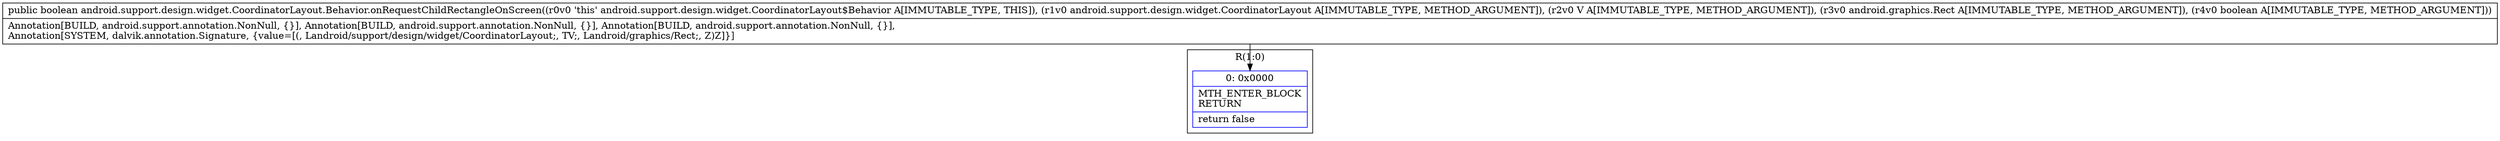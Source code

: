 digraph "CFG forandroid.support.design.widget.CoordinatorLayout.Behavior.onRequestChildRectangleOnScreen(Landroid\/support\/design\/widget\/CoordinatorLayout;Landroid\/view\/View;Landroid\/graphics\/Rect;Z)Z" {
subgraph cluster_Region_1230744323 {
label = "R(1:0)";
node [shape=record,color=blue];
Node_0 [shape=record,label="{0\:\ 0x0000|MTH_ENTER_BLOCK\lRETURN\l|return false\l}"];
}
MethodNode[shape=record,label="{public boolean android.support.design.widget.CoordinatorLayout.Behavior.onRequestChildRectangleOnScreen((r0v0 'this' android.support.design.widget.CoordinatorLayout$Behavior A[IMMUTABLE_TYPE, THIS]), (r1v0 android.support.design.widget.CoordinatorLayout A[IMMUTABLE_TYPE, METHOD_ARGUMENT]), (r2v0 V A[IMMUTABLE_TYPE, METHOD_ARGUMENT]), (r3v0 android.graphics.Rect A[IMMUTABLE_TYPE, METHOD_ARGUMENT]), (r4v0 boolean A[IMMUTABLE_TYPE, METHOD_ARGUMENT]))  | Annotation[BUILD, android.support.annotation.NonNull, \{\}], Annotation[BUILD, android.support.annotation.NonNull, \{\}], Annotation[BUILD, android.support.annotation.NonNull, \{\}], \lAnnotation[SYSTEM, dalvik.annotation.Signature, \{value=[(, Landroid\/support\/design\/widget\/CoordinatorLayout;, TV;, Landroid\/graphics\/Rect;, Z)Z]\}]\l}"];
MethodNode -> Node_0;
}

